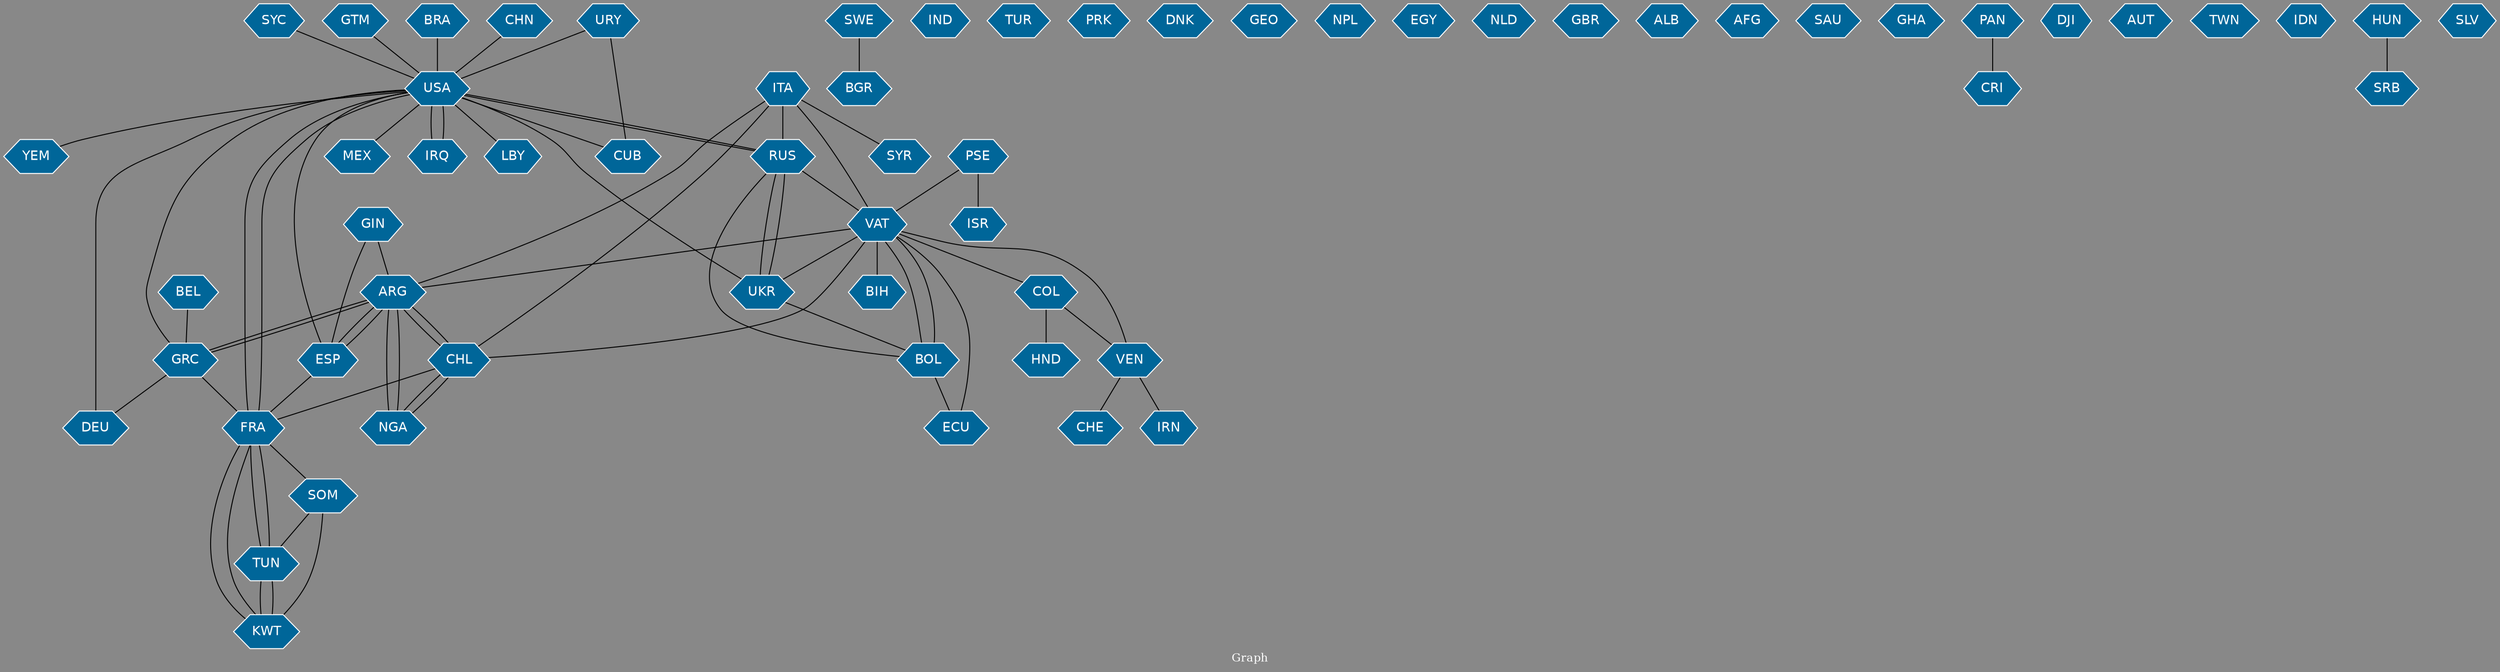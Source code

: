 // Countries together in item graph
graph {
	graph [bgcolor="#888888" fontcolor=white fontsize=12 label="Graph" outputorder=edgesfirst overlap=prism]
	node [color=white fillcolor="#006699" fontcolor=white fontname=Helvetica shape=hexagon style=filled]
	edge [arrowhead=open color=black fontcolor=white fontname=Courier fontsize=12]
		BRA [label=BRA]
		SWE [label=SWE]
		BGR [label=BGR]
		MEX [label=MEX]
		VAT [label=VAT]
		IND [label=IND]
		GRC [label=GRC]
		FRA [label=FRA]
		USA [label=USA]
		TUN [label=TUN]
		CHN [label=CHN]
		CHL [label=CHL]
		BIH [label=BIH]
		TUR [label=TUR]
		URY [label=URY]
		RUS [label=RUS]
		DEU [label=DEU]
		PRK [label=PRK]
		CHE [label=CHE]
		ITA [label=ITA]
		COL [label=COL]
		UKR [label=UKR]
		BOL [label=BOL]
		ECU [label=ECU]
		ESP [label=ESP]
		IRQ [label=IRQ]
		ARG [label=ARG]
		NGA [label=NGA]
		DNK [label=DNK]
		KWT [label=KWT]
		PSE [label=PSE]
		IRN [label=IRN]
		SYC [label=SYC]
		GEO [label=GEO]
		LBY [label=LBY]
		NPL [label=NPL]
		VEN [label=VEN]
		EGY [label=EGY]
		SYR [label=SYR]
		NLD [label=NLD]
		CUB [label=CUB]
		GTM [label=GTM]
		GBR [label=GBR]
		ISR [label=ISR]
		ALB [label=ALB]
		AFG [label=AFG]
		SAU [label=SAU]
		BEL [label=BEL]
		GHA [label=GHA]
		HND [label=HND]
		GIN [label=GIN]
		PAN [label=PAN]
		CRI [label=CRI]
		YEM [label=YEM]
		SOM [label=SOM]
		DJI [label=DJI]
		AUT [label=AUT]
		TWN [label=TWN]
		IDN [label=IDN]
		HUN [label=HUN]
		SRB [label=SRB]
		SLV [label=SLV]
			VEN -- VAT [weight=1]
			FRA -- USA [weight=4]
			RUS -- BOL [weight=1]
			ITA -- RUS [weight=1]
			UKR -- RUS [weight=3]
			FRA -- KWT [weight=1]
			GRC -- FRA [weight=1]
			VAT -- COL [weight=1]
			CHN -- USA [weight=2]
			GTM -- USA [weight=1]
			ARG -- NGA [weight=3]
			GIN -- ARG [weight=1]
			HUN -- SRB [weight=1]
			VEN -- IRN [weight=1]
			CHL -- ARG [weight=2]
			IRQ -- USA [weight=2]
			ESP -- ARG [weight=1]
			ESP -- FRA [weight=1]
			ITA -- SYR [weight=1]
			URY -- USA [weight=1]
			CHL -- FRA [weight=1]
			KWT -- TUN [weight=2]
			VEN -- CHE [weight=1]
			SOM -- TUN [weight=1]
			FRA -- TUN [weight=1]
			FRA -- SOM [weight=1]
			COL -- VEN [weight=1]
			VAT -- BOL [weight=1]
			ARG -- CHL [weight=2]
			KWT -- SOM [weight=1]
			NGA -- ARG [weight=3]
			ARG -- ESP [weight=1]
			BRA -- USA [weight=2]
			ITA -- CHL [weight=1]
			PAN -- CRI [weight=1]
			USA -- IRQ [weight=1]
			TUN -- FRA [weight=1]
			RUS -- VAT [weight=2]
			USA -- LBY [weight=2]
			USA -- MEX [weight=1]
			USA -- YEM [weight=1]
			VAT -- ARG [weight=1]
			PSE -- VAT [weight=1]
			RUS -- USA [weight=2]
			URY -- CUB [weight=1]
			BEL -- GRC [weight=1]
			GIN -- ESP [weight=1]
			DEU -- USA [weight=2]
			SYC -- USA [weight=2]
			USA -- RUS [weight=1]
			USA -- FRA [weight=1]
			USA -- CUB [weight=2]
			UKR -- BOL [weight=1]
			PSE -- ISR [weight=1]
			GRC -- USA [weight=1]
			BOL -- ECU [weight=1]
			UKR -- USA [weight=1]
			GRC -- DEU [weight=1]
			VAT -- UKR [weight=1]
			CHL -- NGA [weight=1]
			ITA -- ARG [weight=1]
			RUS -- UKR [weight=2]
			ESP -- USA [weight=1]
			GRC -- ARG [weight=1]
			KWT -- FRA [weight=1]
			BOL -- VAT [weight=1]
			SWE -- BGR [weight=1]
			COL -- HND [weight=1]
			ITA -- VAT [weight=1]
			ARG -- GRC [weight=2]
			CHL -- VAT [weight=1]
			ECU -- VAT [weight=1]
			NGA -- CHL [weight=2]
			TUN -- KWT [weight=1]
			VAT -- BIH [weight=1]
}